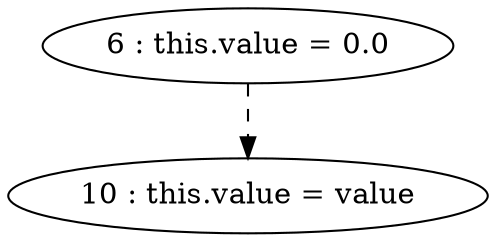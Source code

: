 digraph G {
"6 : this.value = 0.0"
"6 : this.value = 0.0" -> "10 : this.value = value" [style=dashed]
"10 : this.value = value"
}